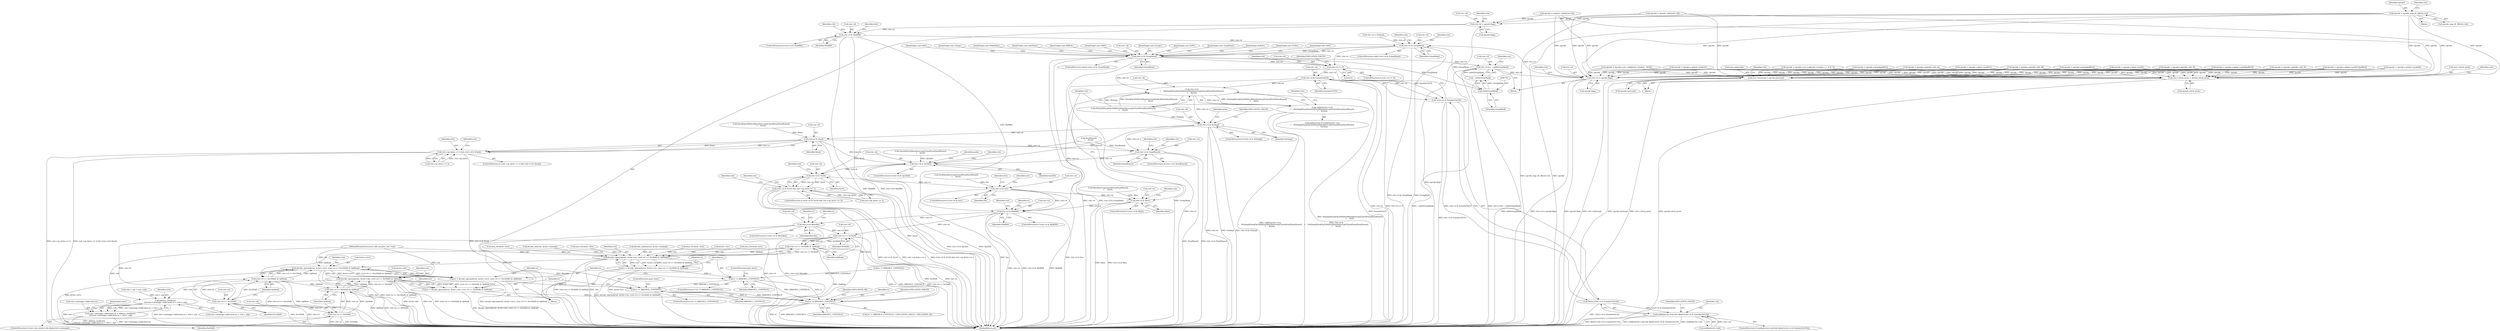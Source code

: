digraph "0_linux_d9092f52d7e61dd1557f2db2400ddb430e85937e@array" {
"1000450" [label="(Call,opcode = opcode_map_0f_38[ctxt->b])"];
"1000457" [label="(Call,ctxt->d = opcode.flags)"];
"1000465" [label="(Call,ctxt->d & ModRM)"];
"1000514" [label="(Call,ctxt->d & GroupMask)"];
"1000521" [label="(Call,ctxt->d & GroupMask)"];
"1000772" [label="(Call,ctxt->d &= ~(u64)GroupMask)"];
"1000780" [label="(Call,ctxt->d |= opcode.flags)"];
"1000777" [label="(Call,(u64)GroupMask)"];
"1000776" [label="(Call,~(u64)GroupMask)"];
"1000788" [label="(Call,ctxt->d == 0)"];
"1000812" [label="(Call,ctxt->d & EmulateOnUD)"];
"1000811" [label="(Call,!(ctxt->d & EmulateOnUD))"];
"1000810" [label="(Call,likely(!(ctxt->d & EmulateOnUD)))"];
"1000805" [label="(Call,unlikely(ctxt->ud) && likely(!(ctxt->d & EmulateOnUD)))"];
"1000821" [label="(Call,ctxt->d &\n\t    (NotImpl|Stack|Op3264|Sse|Mmx|Intercept|CheckPerm|NearBranch|\n\t     No16))"];
"1000820" [label="(Call,unlikely(ctxt->d &\n\t    (NotImpl|Stack|Op3264|Sse|Mmx|Intercept|CheckPerm|NearBranch|\n\t     No16)))"];
"1000858" [label="(Call,ctxt->d & NotImpl)"];
"1000877" [label="(Call,ctxt->d & Stack)"];
"1000871" [label="(Call,ctxt->op_bytes == 4 && (ctxt->d & Stack))"];
"1000889" [label="(Call,ctxt->d & NearBranch)"];
"1000900" [label="(Call,ctxt->d & Op3264)"];
"1000923" [label="(Call,ctxt->d & No16)"];
"1000922" [label="(Call,(ctxt->d & No16) && ctxt->op_bytes == 2)"];
"1000939" [label="(Call,ctxt->d & Sse)"];
"1000951" [label="(Call,ctxt->d & Mmx)"];
"1000962" [label="(Call,ctxt->d & ModRM)"];
"1000992" [label="(Call,ctxt->d & MemAbs)"];
"1001040" [label="(Call,ctxt->d >> SrcShift)"];
"1001039" [label="(Call,(ctxt->d >> SrcShift) & OpMask)"];
"1001033" [label="(Call,decode_operand(ctxt, &ctxt->src, (ctxt->d >> SrcShift) & OpMask))"];
"1001031" [label="(Call,rc = decode_operand(ctxt, &ctxt->src, (ctxt->d >> SrcShift) & OpMask))"];
"1001047" [label="(Call,rc != X86EMUL_CONTINUE)"];
"1001067" [label="(Call,rc != X86EMUL_CONTINUE)"];
"1001123" [label="(Call,rc != X86EMUL_CONTINUE)"];
"1001053" [label="(Call,decode_operand(ctxt, &ctxt->src2, (ctxt->d >> Src2Shift) & OpMask))"];
"1001051" [label="(Call,rc = decode_operand(ctxt, &ctxt->src2, (ctxt->d >> Src2Shift) & OpMask))"];
"1001073" [label="(Call,decode_operand(ctxt, &ctxt->dst, (ctxt->d >> DstShift) & OpMask))"];
"1001071" [label="(Call,rc = decode_operand(ctxt, &ctxt->dst, (ctxt->d >> DstShift) & OpMask))"];
"1001105" [label="(Call,address_mask(ctxt,\n \t\t\t\t\tctxt->memopp->addr.mem.ea + ctxt->_eip))"];
"1001095" [label="(Call,ctxt->memopp->addr.mem.ea = address_mask(ctxt,\n \t\t\t\t\tctxt->memopp->addr.mem.ea + ctxt->_eip))"];
"1001059" [label="(Call,(ctxt->d >> Src2Shift) & OpMask)"];
"1001079" [label="(Call,(ctxt->d >> DstShift) & OpMask)"];
"1001060" [label="(Call,ctxt->d >> Src2Shift)"];
"1001080" [label="(Call,ctxt->d >> DstShift)"];
"1000843" [label="(Call,ctxt->check_perm = opcode.check_perm)"];
"1000850" [label="(Call,ctxt->intercept = opcode.intercept)"];
"1001096" [label="(Call,ctxt->memopp->addr.mem.ea)"];
"1000458" [label="(Call,ctxt->d)"];
"1001041" [label="(Call,ctxt->d)"];
"1000858" [label="(Call,ctxt->d & NotImpl)"];
"1000695" [label="(Call,opcode = opcode.u.esc->op[(ctxt->modrm >> 3) & 7])"];
"1000467" [label="(Identifier,ctxt)"];
"1000597" [label="(Call,opcode = opcode.u.group[goffset])"];
"1001006" [label="(Call,rc != X86EMUL_CONTINUE)"];
"1001084" [label="(Identifier,DstShift)"];
"1000827" [label="(Call,Stack|Op3264|Sse|Mmx|Intercept|CheckPerm|NearBranch|\n\t     No16)"];
"1001046" [label="(ControlStructure,if (rc != X86EMUL_CONTINUE))"];
"1000900" [label="(Call,ctxt->d & Op3264)"];
"1001053" [label="(Call,decode_operand(ctxt, &ctxt->src2, (ctxt->d >> Src2Shift) & OpMask))"];
"1000825" [label="(Call,NotImpl|Stack|Op3264|Sse|Mmx|Intercept|CheckPerm|NearBranch|\n\t     No16)"];
"1001044" [label="(Identifier,SrcShift)"];
"1000850" [label="(Call,ctxt->intercept = opcode.intercept)"];
"1000649" [label="(JumpTarget,case 0xf2:)"];
"1000133" [label="(Block,)"];
"1000660" [label="(JumpTarget,case 0xf3:)"];
"1000781" [label="(Call,ctxt->d)"];
"1000792" [label="(Literal,0)"];
"1000794" [label="(Identifier,EMULATION_FAILED)"];
"1001045" [label="(Identifier,OpMask)"];
"1001126" [label="(Identifier,EMULATION_FAILED)"];
"1000998" [label="(Identifier,rc)"];
"1000451" [label="(Identifier,opcode)"];
"1000722" [label="(Call,opcode = opcode.u.idual->mod3)"];
"1000890" [label="(Call,ctxt->d)"];
"1001040" [label="(Call,ctxt->d >> SrcShift)"];
"1000941" [label="(Identifier,ctxt)"];
"1000806" [label="(Call,unlikely(ctxt->ud))"];
"1001050" [label="(ControlStructure,goto done;)"];
"1001051" [label="(Call,rc = decode_operand(ctxt, &ctxt->src2, (ctxt->d >> Src2Shift) & OpMask))"];
"1000465" [label="(Call,ctxt->d & ModRM)"];
"1000469" [label="(Identifier,ModRM)"];
"1000969" [label="(Identifier,rc)"];
"1000797" [label="(Identifier,ctxt)"];
"1000481" [label="(Identifier,ctxt)"];
"1000759" [label="(Call,opcode = opcode.u.mdual->mode32)"];
"1000527" [label="(JumpTarget,case Group:)"];
"1000130" [label="(MethodParameterIn,struct x86_emulate_ctxt *ctxt)"];
"1000513" [label="(ControlStructure,while (ctxt->d & GroupMask))"];
"1000871" [label="(Call,ctxt->op_bytes == 4 && (ctxt->d & Stack))"];
"1001048" [label="(Identifier,rc)"];
"1000780" [label="(Call,ctxt->d |= opcode.flags)"];
"1000519" [label="(Block,)"];
"1000935" [label="(Identifier,ctxt)"];
"1000964" [label="(Identifier,ctxt)"];
"1000851" [label="(Call,ctxt->intercept)"];
"1000831" [label="(Call,Sse|Mmx|Intercept|CheckPerm|NearBranch|\n\t     No16)"];
"1001007" [label="(Identifier,rc)"];
"1000784" [label="(Call,opcode.flags)"];
"1001055" [label="(Call,&ctxt->src2)"];
"1001066" [label="(ControlStructure,if (rc != X86EMUL_CONTINUE))"];
"1000779" [label="(Identifier,GroupMask)"];
"1000902" [label="(Identifier,ctxt)"];
"1000782" [label="(Identifier,ctxt)"];
"1001031" [label="(Call,rc = decode_operand(ctxt, &ctxt->src, (ctxt->d >> SrcShift) & OpMask))"];
"1000854" [label="(Call,opcode.intercept)"];
"1000924" [label="(Call,ctxt->d)"];
"1001035" [label="(Call,&ctxt->src)"];
"1000421" [label="(Call,insn_fetch(u8, ctxt))"];
"1000991" [label="(ControlStructure,if (ctxt->d & MemAbs))"];
"1000962" [label="(Call,ctxt->d & ModRM)"];
"1000844" [label="(Call,ctxt->check_perm)"];
"1000169" [label="(Call,ctxt->_eip = ctxt->eip)"];
"1000398" [label="(Call,opcode = opcode_table[ctxt->b])"];
"1000777" [label="(Call,(u64)GroupMask)"];
"1001075" [label="(Call,&ctxt->dst)"];
"1000713" [label="(JumpTarget,case InstrDual:)"];
"1001049" [label="(Identifier,X86EMUL_CONTINUE)"];
"1000822" [label="(Call,ctxt->d)"];
"1000953" [label="(Identifier,ctxt)"];
"1001128" [label="(MethodReturn,int)"];
"1000589" [label="(JumpTarget,case RMExt:)"];
"1001106" [label="(Identifier,ctxt)"];
"1001069" [label="(Identifier,X86EMUL_CONTINUE)"];
"1000993" [label="(Call,ctxt->d)"];
"1001070" [label="(ControlStructure,goto done;)"];
"1001080" [label="(Call,ctxt->d >> DstShift)"];
"1000818" [label="(Identifier,EMULATION_FAILED)"];
"1001033" [label="(Call,decode_operand(ctxt, &ctxt->src, (ctxt->d >> SrcShift) & OpMask))"];
"1000769" [label="(JumpTarget,default:)"];
"1000992" [label="(Call,ctxt->d & MemAbs)"];
"1000515" [label="(Call,ctxt->d)"];
"1000520" [label="(ControlStructure,switch (ctxt->d & GroupMask))"];
"1000638" [label="(JumpTarget,case 0x66:)"];
"1000878" [label="(Call,ctxt->d)"];
"1000820" [label="(Call,unlikely(ctxt->d &\n\t    (NotImpl|Stack|Op3264|Sse|Mmx|Intercept|CheckPerm|NearBranch|\n\t     No16)))"];
"1000925" [label="(Identifier,ctxt)"];
"1000922" [label="(Call,(ctxt->d & No16) && ctxt->op_bytes == 2)"];
"1000474" [label="(Call,insn_fetch(u8, ctxt))"];
"1001054" [label="(Identifier,ctxt)"];
"1000860" [label="(Identifier,ctxt)"];
"1000923" [label="(Call,ctxt->d & No16)"];
"1001120" [label="(JumpTarget,done:)"];
"1000811" [label="(Call,!(ctxt->d & EmulateOnUD))"];
"1000521" [label="(Call,ctxt->d & GroupMask)"];
"1000852" [label="(Identifier,ctxt)"];
"1000950" [label="(ControlStructure,if (ctxt->d & Mmx))"];
"1001032" [label="(Identifier,rc)"];
"1000525" [label="(Identifier,GroupMask)"];
"1000424" [label="(Call,opcode = twobyte_table[ctxt->b])"];
"1000749" [label="(Call,opcode = opcode.u.mdual->mode64)"];
"1000881" [label="(Identifier,Stack)"];
"1000857" [label="(ControlStructure,if (ctxt->d & NotImpl))"];
"1000514" [label="(Call,ctxt->d & GroupMask)"];
"1000899" [label="(ControlStructure,if (ctxt->d & Op3264))"];
"1000951" [label="(Call,ctxt->d & Mmx)"];
"1001125" [label="(Identifier,X86EMUL_CONTINUE)"];
"1000679" [label="(Call,opcode = opcode.u.esc->high[ctxt->modrm - 0xc0])"];
"1000823" [label="(Identifier,ctxt)"];
"1001052" [label="(Identifier,rc)"];
"1000877" [label="(Call,ctxt->d & Stack)"];
"1000788" [label="(Call,ctxt->d == 0)"];
"1001068" [label="(Identifier,rc)"];
"1000813" [label="(Call,ctxt->d)"];
"1000859" [label="(Call,ctxt->d)"];
"1000457" [label="(Call,ctxt->d = opcode.flags)"];
"1000867" [label="(Identifier,mode)"];
"1000845" [label="(Identifier,ctxt)"];
"1000790" [label="(Identifier,ctxt)"];
"1001105" [label="(Call,address_mask(ctxt,\n \t\t\t\t\tctxt->memopp->addr.mem.ea + ctxt->_eip))"];
"1000904" [label="(Identifier,Op3264)"];
"1000952" [label="(Call,ctxt->d)"];
"1000893" [label="(Identifier,NearBranch)"];
"1000522" [label="(Call,ctxt->d)"];
"1001039" [label="(Call,(ctxt->d >> SrcShift) & OpMask)"];
"1000928" [label="(Call,ctxt->op_bytes == 2)"];
"1000516" [label="(Identifier,ctxt)"];
"1000927" [label="(Identifier,No16)"];
"1000819" [label="(ControlStructure,if (unlikely(ctxt->d &\n\t    (NotImpl|Stack|Op3264|Sse|Mmx|Intercept|CheckPerm|NearBranch|\n\t     No16))))"];
"1000938" [label="(ControlStructure,if (ctxt->d & Sse))"];
"1000804" [label="(ControlStructure,if (unlikely(ctxt->ud) && likely(!(ctxt->d & EmulateOnUD))))"];
"1001122" [label="(Call,(rc != X86EMUL_CONTINUE) ? EMULATION_FAILED : EMULATION_OK)"];
"1000864" [label="(Identifier,EMULATION_FAILED)"];
"1000896" [label="(Identifier,ctxt)"];
"1000839" [label="(Call,NearBranch|\n\t     No16)"];
"1000843" [label="(Call,ctxt->check_perm = opcode.check_perm)"];
"1000888" [label="(ControlStructure,if (ctxt->d & NearBranch))"];
"1001123" [label="(Call,rc != X86EMUL_CONTINUE)"];
"1001095" [label="(Call,ctxt->memopp->addr.mem.ea = address_mask(ctxt,\n \t\t\t\t\tctxt->memopp->addr.mem.ea + ctxt->_eip))"];
"1001085" [label="(Identifier,OpMask)"];
"1001067" [label="(Call,rc != X86EMUL_CONTINUE)"];
"1000955" [label="(Identifier,Mmx)"];
"1000946" [label="(Identifier,ctxt)"];
"1000963" [label="(Call,ctxt->d)"];
"1000961" [label="(ControlStructure,if (ctxt->d & ModRM))"];
"1001065" [label="(Identifier,OpMask)"];
"1000901" [label="(Call,ctxt->d)"];
"1000672" [label="(JumpTarget,case Escape:)"];
"1000870" [label="(ControlStructure,if (ctxt->op_bytes == 4 && (ctxt->d & Stack)))"];
"1000958" [label="(Identifier,ctxt)"];
"1001089" [label="(Identifier,ctxt)"];
"1001127" [label="(Identifier,EMULATION_OK)"];
"1001071" [label="(Call,rc = decode_operand(ctxt, &ctxt->dst, (ctxt->d >> DstShift) & OpMask))"];
"1000966" [label="(Identifier,ModRM)"];
"1000508" [label="(Call,ctxt->d = NotImpl)"];
"1001059" [label="(Call,(ctxt->d >> Src2Shift) & OpMask)"];
"1001061" [label="(Call,ctxt->d)"];
"1001073" [label="(Call,decode_operand(ctxt, &ctxt->dst, (ctxt->d >> DstShift) & OpMask))"];
"1000996" [label="(Identifier,MemAbs)"];
"1000829" [label="(Call,Op3264|Sse|Mmx|Intercept|CheckPerm|NearBranch|\n\t     No16)"];
"1000776" [label="(Call,~(u64)GroupMask)"];
"1000537" [label="(Call,opcode = opcode.u.group[goffset])"];
"1000930" [label="(Identifier,ctxt)"];
"1000518" [label="(Identifier,GroupMask)"];
"1000661" [label="(Call,opcode = opcode.u.gprefix->pfx_f3)"];
"1000627" [label="(JumpTarget,case 0x00:)"];
"1000459" [label="(Identifier,ctxt)"];
"1000472" [label="(Identifier,ctxt)"];
"1001081" [label="(Call,ctxt->d)"];
"1000523" [label="(Identifier,ctxt)"];
"1000872" [label="(Call,ctxt->op_bytes == 4)"];
"1000921" [label="(ControlStructure,if ((ctxt->d & No16) && ctxt->op_bytes == 2))"];
"1000862" [label="(Identifier,NotImpl)"];
"1000461" [label="(Call,opcode.flags)"];
"1000999" [label="(Call,decode_abs(ctxt, &ctxt->memop))"];
"1000464" [label="(ControlStructure,if (ctxt->d & ModRM))"];
"1000547" [label="(JumpTarget,case GroupDual:)"];
"1000939" [label="(Call,ctxt->d & Sse)"];
"1000447" [label="(Call,insn_fetch(u8, ctxt))"];
"1000787" [label="(ControlStructure,if (ctxt->d == 0))"];
"1000821" [label="(Call,ctxt->d &\n\t    (NotImpl|Stack|Op3264|Sse|Mmx|Intercept|CheckPerm|NearBranch|\n\t     No16))"];
"1000810" [label="(Call,likely(!(ctxt->d & EmulateOnUD)))"];
"1000812" [label="(Call,ctxt->d & EmulateOnUD)"];
"1000628" [label="(Call,opcode = opcode.u.gprefix->pfx_no)"];
"1001034" [label="(Identifier,ctxt)"];
"1001107" [label="(Call,ctxt->memopp->addr.mem.ea + ctxt->_eip)"];
"1000889" [label="(Call,ctxt->d & NearBranch)"];
"1000437" [label="(Block,)"];
"1000805" [label="(Call,unlikely(ctxt->ud) && likely(!(ctxt->d & EmulateOnUD)))"];
"1000742" [label="(JumpTarget,case ModeDual:)"];
"1000772" [label="(Call,ctxt->d &= ~(u64)GroupMask)"];
"1000943" [label="(Identifier,Sse)"];
"1001072" [label="(Identifier,rc)"];
"1000908" [label="(Identifier,mode)"];
"1000452" [label="(Call,opcode_map_0f_38[ctxt->b])"];
"1000884" [label="(Identifier,ctxt)"];
"1000833" [label="(Call,Mmx|Intercept|CheckPerm|NearBranch|\n\t     No16)"];
"1001074" [label="(Identifier,ctxt)"];
"1001047" [label="(Call,rc != X86EMUL_CONTINUE)"];
"1000994" [label="(Identifier,ctxt)"];
"1000650" [label="(Call,opcode = opcode.u.gprefix->pfx_f2)"];
"1000789" [label="(Call,ctxt->d)"];
"1000970" [label="(Call,decode_modrm(ctxt, &ctxt->memop))"];
"1000607" [label="(JumpTarget,case Prefix:)"];
"1001079" [label="(Call,(ctxt->d >> DstShift) & OpMask)"];
"1000450" [label="(Call,opcode = opcode_map_0f_38[ctxt->b])"];
"1000891" [label="(Identifier,ctxt)"];
"1001064" [label="(Identifier,Src2Shift)"];
"1000577" [label="(Call,opcode = opcode.u.gdual->mod012[goffset])"];
"1000732" [label="(Call,opcode = opcode.u.idual->mod012)"];
"1000773" [label="(Call,ctxt->d)"];
"1000277" [label="(Call,insn_fetch(u8, ctxt))"];
"1000639" [label="(Call,opcode = opcode.u.gprefix->pfx_66)"];
"1000940" [label="(Call,ctxt->d)"];
"1001060" [label="(Call,ctxt->d >> Src2Shift)"];
"1001086" [label="(ControlStructure,if (ctxt->rip_relative && likely(ctxt->memopp)))"];
"1000816" [label="(Identifier,EmulateOnUD)"];
"1001124" [label="(Identifier,rc)"];
"1000842" [label="(Block,)"];
"1000466" [label="(Call,ctxt->d)"];
"1000565" [label="(Call,opcode = opcode.u.gdual->mod3[goffset])"];
"1000847" [label="(Call,opcode.check_perm)"];
"1000450" -> "1000437"  [label="AST: "];
"1000450" -> "1000452"  [label="CFG: "];
"1000451" -> "1000450"  [label="AST: "];
"1000452" -> "1000450"  [label="AST: "];
"1000459" -> "1000450"  [label="CFG: "];
"1000450" -> "1001128"  [label="DDG: opcode_map_0f_38[ctxt->b]"];
"1000450" -> "1001128"  [label="DDG: opcode"];
"1000450" -> "1000457"  [label="DDG: opcode"];
"1000450" -> "1000780"  [label="DDG: opcode"];
"1000450" -> "1000843"  [label="DDG: opcode"];
"1000450" -> "1000850"  [label="DDG: opcode"];
"1000457" -> "1000133"  [label="AST: "];
"1000457" -> "1000461"  [label="CFG: "];
"1000458" -> "1000457"  [label="AST: "];
"1000461" -> "1000457"  [label="AST: "];
"1000467" -> "1000457"  [label="CFG: "];
"1000457" -> "1001128"  [label="DDG: opcode.flags"];
"1000424" -> "1000457"  [label="DDG: opcode"];
"1000398" -> "1000457"  [label="DDG: opcode"];
"1000457" -> "1000465"  [label="DDG: ctxt->d"];
"1000465" -> "1000464"  [label="AST: "];
"1000465" -> "1000469"  [label="CFG: "];
"1000466" -> "1000465"  [label="AST: "];
"1000469" -> "1000465"  [label="AST: "];
"1000472" -> "1000465"  [label="CFG: "];
"1000481" -> "1000465"  [label="CFG: "];
"1000465" -> "1001128"  [label="DDG: ctxt->d & ModRM"];
"1000465" -> "1001128"  [label="DDG: ModRM"];
"1000465" -> "1000514"  [label="DDG: ctxt->d"];
"1000465" -> "1000962"  [label="DDG: ModRM"];
"1000514" -> "1000513"  [label="AST: "];
"1000514" -> "1000518"  [label="CFG: "];
"1000515" -> "1000514"  [label="AST: "];
"1000518" -> "1000514"  [label="AST: "];
"1000523" -> "1000514"  [label="CFG: "];
"1000790" -> "1000514"  [label="CFG: "];
"1000514" -> "1001128"  [label="DDG: ctxt->d & GroupMask"];
"1000514" -> "1001128"  [label="DDG: GroupMask"];
"1000508" -> "1000514"  [label="DDG: ctxt->d"];
"1000780" -> "1000514"  [label="DDG: ctxt->d"];
"1000777" -> "1000514"  [label="DDG: GroupMask"];
"1000514" -> "1000521"  [label="DDG: ctxt->d"];
"1000514" -> "1000521"  [label="DDG: GroupMask"];
"1000514" -> "1000788"  [label="DDG: ctxt->d"];
"1000521" -> "1000520"  [label="AST: "];
"1000521" -> "1000525"  [label="CFG: "];
"1000522" -> "1000521"  [label="AST: "];
"1000525" -> "1000521"  [label="AST: "];
"1000527" -> "1000521"  [label="CFG: "];
"1000547" -> "1000521"  [label="CFG: "];
"1000589" -> "1000521"  [label="CFG: "];
"1000607" -> "1000521"  [label="CFG: "];
"1000627" -> "1000521"  [label="CFG: "];
"1000638" -> "1000521"  [label="CFG: "];
"1000649" -> "1000521"  [label="CFG: "];
"1000660" -> "1000521"  [label="CFG: "];
"1000672" -> "1000521"  [label="CFG: "];
"1000713" -> "1000521"  [label="CFG: "];
"1000742" -> "1000521"  [label="CFG: "];
"1000769" -> "1000521"  [label="CFG: "];
"1000521" -> "1001128"  [label="DDG: GroupMask"];
"1000521" -> "1001128"  [label="DDG: ctxt->d"];
"1000521" -> "1001128"  [label="DDG: ctxt->d & GroupMask"];
"1000521" -> "1000772"  [label="DDG: ctxt->d"];
"1000521" -> "1000777"  [label="DDG: GroupMask"];
"1000521" -> "1000788"  [label="DDG: ctxt->d"];
"1000772" -> "1000519"  [label="AST: "];
"1000772" -> "1000776"  [label="CFG: "];
"1000773" -> "1000772"  [label="AST: "];
"1000776" -> "1000772"  [label="AST: "];
"1000782" -> "1000772"  [label="CFG: "];
"1000772" -> "1001128"  [label="DDG: ~(u64)GroupMask"];
"1000772" -> "1001128"  [label="DDG: ctxt->d &= ~(u64)GroupMask"];
"1000776" -> "1000772"  [label="DDG: (u64)GroupMask"];
"1000772" -> "1000780"  [label="DDG: ctxt->d"];
"1000780" -> "1000519"  [label="AST: "];
"1000780" -> "1000784"  [label="CFG: "];
"1000781" -> "1000780"  [label="AST: "];
"1000784" -> "1000780"  [label="AST: "];
"1000516" -> "1000780"  [label="CFG: "];
"1000780" -> "1001128"  [label="DDG: ctxt->d |= opcode.flags"];
"1000780" -> "1001128"  [label="DDG: opcode.flags"];
"1000695" -> "1000780"  [label="DDG: opcode"];
"1000597" -> "1000780"  [label="DDG: opcode"];
"1000679" -> "1000780"  [label="DDG: opcode"];
"1000424" -> "1000780"  [label="DDG: opcode"];
"1000577" -> "1000780"  [label="DDG: opcode"];
"1000650" -> "1000780"  [label="DDG: opcode"];
"1000628" -> "1000780"  [label="DDG: opcode"];
"1000639" -> "1000780"  [label="DDG: opcode"];
"1000661" -> "1000780"  [label="DDG: opcode"];
"1000565" -> "1000780"  [label="DDG: opcode"];
"1000749" -> "1000780"  [label="DDG: opcode"];
"1000759" -> "1000780"  [label="DDG: opcode"];
"1000722" -> "1000780"  [label="DDG: opcode"];
"1000537" -> "1000780"  [label="DDG: opcode"];
"1000398" -> "1000780"  [label="DDG: opcode"];
"1000732" -> "1000780"  [label="DDG: opcode"];
"1000777" -> "1000776"  [label="AST: "];
"1000777" -> "1000779"  [label="CFG: "];
"1000778" -> "1000777"  [label="AST: "];
"1000779" -> "1000777"  [label="AST: "];
"1000776" -> "1000777"  [label="CFG: "];
"1000777" -> "1000776"  [label="DDG: GroupMask"];
"1000776" -> "1001128"  [label="DDG: (u64)GroupMask"];
"1000788" -> "1000787"  [label="AST: "];
"1000788" -> "1000792"  [label="CFG: "];
"1000789" -> "1000788"  [label="AST: "];
"1000792" -> "1000788"  [label="AST: "];
"1000794" -> "1000788"  [label="CFG: "];
"1000797" -> "1000788"  [label="CFG: "];
"1000788" -> "1001128"  [label="DDG: ctxt->d"];
"1000788" -> "1001128"  [label="DDG: ctxt->d == 0"];
"1000788" -> "1000812"  [label="DDG: ctxt->d"];
"1000788" -> "1000821"  [label="DDG: ctxt->d"];
"1000812" -> "1000811"  [label="AST: "];
"1000812" -> "1000816"  [label="CFG: "];
"1000813" -> "1000812"  [label="AST: "];
"1000816" -> "1000812"  [label="AST: "];
"1000811" -> "1000812"  [label="CFG: "];
"1000812" -> "1001128"  [label="DDG: EmulateOnUD"];
"1000812" -> "1001128"  [label="DDG: ctxt->d"];
"1000812" -> "1000811"  [label="DDG: ctxt->d"];
"1000812" -> "1000811"  [label="DDG: EmulateOnUD"];
"1000812" -> "1000821"  [label="DDG: ctxt->d"];
"1000811" -> "1000810"  [label="AST: "];
"1000810" -> "1000811"  [label="CFG: "];
"1000811" -> "1001128"  [label="DDG: ctxt->d & EmulateOnUD"];
"1000811" -> "1000810"  [label="DDG: ctxt->d & EmulateOnUD"];
"1000810" -> "1000805"  [label="AST: "];
"1000805" -> "1000810"  [label="CFG: "];
"1000810" -> "1001128"  [label="DDG: !(ctxt->d & EmulateOnUD)"];
"1000810" -> "1000805"  [label="DDG: !(ctxt->d & EmulateOnUD)"];
"1000805" -> "1000804"  [label="AST: "];
"1000805" -> "1000806"  [label="CFG: "];
"1000806" -> "1000805"  [label="AST: "];
"1000818" -> "1000805"  [label="CFG: "];
"1000823" -> "1000805"  [label="CFG: "];
"1000805" -> "1001128"  [label="DDG: likely(!(ctxt->d & EmulateOnUD))"];
"1000805" -> "1001128"  [label="DDG: unlikely(ctxt->ud) && likely(!(ctxt->d & EmulateOnUD))"];
"1000805" -> "1001128"  [label="DDG: unlikely(ctxt->ud)"];
"1000806" -> "1000805"  [label="DDG: ctxt->ud"];
"1000821" -> "1000820"  [label="AST: "];
"1000821" -> "1000825"  [label="CFG: "];
"1000822" -> "1000821"  [label="AST: "];
"1000825" -> "1000821"  [label="AST: "];
"1000820" -> "1000821"  [label="CFG: "];
"1000821" -> "1001128"  [label="DDG: NotImpl|Stack|Op3264|Sse|Mmx|Intercept|CheckPerm|NearBranch|\n\t     No16"];
"1000821" -> "1000820"  [label="DDG: ctxt->d"];
"1000821" -> "1000820"  [label="DDG: NotImpl|Stack|Op3264|Sse|Mmx|Intercept|CheckPerm|NearBranch|\n\t     No16"];
"1000825" -> "1000821"  [label="DDG: NotImpl"];
"1000825" -> "1000821"  [label="DDG: Stack|Op3264|Sse|Mmx|Intercept|CheckPerm|NearBranch|\n\t     No16"];
"1000821" -> "1000858"  [label="DDG: ctxt->d"];
"1000821" -> "1000962"  [label="DDG: ctxt->d"];
"1000820" -> "1000819"  [label="AST: "];
"1000845" -> "1000820"  [label="CFG: "];
"1000964" -> "1000820"  [label="CFG: "];
"1000820" -> "1001128"  [label="DDG: unlikely(ctxt->d &\n\t    (NotImpl|Stack|Op3264|Sse|Mmx|Intercept|CheckPerm|NearBranch|\n\t     No16))"];
"1000820" -> "1001128"  [label="DDG: ctxt->d &\n\t    (NotImpl|Stack|Op3264|Sse|Mmx|Intercept|CheckPerm|NearBranch|\n\t     No16)"];
"1000858" -> "1000857"  [label="AST: "];
"1000858" -> "1000862"  [label="CFG: "];
"1000859" -> "1000858"  [label="AST: "];
"1000862" -> "1000858"  [label="AST: "];
"1000864" -> "1000858"  [label="CFG: "];
"1000867" -> "1000858"  [label="CFG: "];
"1000858" -> "1001128"  [label="DDG: ctxt->d & NotImpl"];
"1000858" -> "1001128"  [label="DDG: ctxt->d"];
"1000858" -> "1001128"  [label="DDG: NotImpl"];
"1000825" -> "1000858"  [label="DDG: NotImpl"];
"1000858" -> "1000877"  [label="DDG: ctxt->d"];
"1000858" -> "1000889"  [label="DDG: ctxt->d"];
"1000858" -> "1000900"  [label="DDG: ctxt->d"];
"1000877" -> "1000871"  [label="AST: "];
"1000877" -> "1000881"  [label="CFG: "];
"1000878" -> "1000877"  [label="AST: "];
"1000881" -> "1000877"  [label="AST: "];
"1000871" -> "1000877"  [label="CFG: "];
"1000877" -> "1001128"  [label="DDG: Stack"];
"1000877" -> "1000871"  [label="DDG: ctxt->d"];
"1000877" -> "1000871"  [label="DDG: Stack"];
"1000827" -> "1000877"  [label="DDG: Stack"];
"1000877" -> "1000889"  [label="DDG: ctxt->d"];
"1000877" -> "1000900"  [label="DDG: ctxt->d"];
"1000871" -> "1000870"  [label="AST: "];
"1000871" -> "1000872"  [label="CFG: "];
"1000872" -> "1000871"  [label="AST: "];
"1000884" -> "1000871"  [label="CFG: "];
"1000891" -> "1000871"  [label="CFG: "];
"1000871" -> "1001128"  [label="DDG: ctxt->op_bytes == 4"];
"1000871" -> "1001128"  [label="DDG: ctxt->op_bytes == 4 && (ctxt->d & Stack)"];
"1000871" -> "1001128"  [label="DDG: ctxt->d & Stack"];
"1000872" -> "1000871"  [label="DDG: ctxt->op_bytes"];
"1000872" -> "1000871"  [label="DDG: 4"];
"1000889" -> "1000888"  [label="AST: "];
"1000889" -> "1000893"  [label="CFG: "];
"1000890" -> "1000889"  [label="AST: "];
"1000893" -> "1000889"  [label="AST: "];
"1000896" -> "1000889"  [label="CFG: "];
"1000902" -> "1000889"  [label="CFG: "];
"1000889" -> "1001128"  [label="DDG: NearBranch"];
"1000889" -> "1001128"  [label="DDG: ctxt->d & NearBranch"];
"1000839" -> "1000889"  [label="DDG: NearBranch"];
"1000889" -> "1000900"  [label="DDG: ctxt->d"];
"1000900" -> "1000899"  [label="AST: "];
"1000900" -> "1000904"  [label="CFG: "];
"1000901" -> "1000900"  [label="AST: "];
"1000904" -> "1000900"  [label="AST: "];
"1000908" -> "1000900"  [label="CFG: "];
"1000925" -> "1000900"  [label="CFG: "];
"1000900" -> "1001128"  [label="DDG: Op3264"];
"1000900" -> "1001128"  [label="DDG: ctxt->d & Op3264"];
"1000829" -> "1000900"  [label="DDG: Op3264"];
"1000900" -> "1000923"  [label="DDG: ctxt->d"];
"1000923" -> "1000922"  [label="AST: "];
"1000923" -> "1000927"  [label="CFG: "];
"1000924" -> "1000923"  [label="AST: "];
"1000927" -> "1000923"  [label="AST: "];
"1000930" -> "1000923"  [label="CFG: "];
"1000922" -> "1000923"  [label="CFG: "];
"1000923" -> "1001128"  [label="DDG: No16"];
"1000923" -> "1000922"  [label="DDG: ctxt->d"];
"1000923" -> "1000922"  [label="DDG: No16"];
"1000839" -> "1000923"  [label="DDG: No16"];
"1000923" -> "1000939"  [label="DDG: ctxt->d"];
"1000922" -> "1000921"  [label="AST: "];
"1000922" -> "1000928"  [label="CFG: "];
"1000928" -> "1000922"  [label="AST: "];
"1000935" -> "1000922"  [label="CFG: "];
"1000941" -> "1000922"  [label="CFG: "];
"1000922" -> "1001128"  [label="DDG: ctxt->d & No16"];
"1000922" -> "1001128"  [label="DDG: ctxt->op_bytes == 2"];
"1000922" -> "1001128"  [label="DDG: (ctxt->d & No16) && ctxt->op_bytes == 2"];
"1000928" -> "1000922"  [label="DDG: ctxt->op_bytes"];
"1000928" -> "1000922"  [label="DDG: 2"];
"1000939" -> "1000938"  [label="AST: "];
"1000939" -> "1000943"  [label="CFG: "];
"1000940" -> "1000939"  [label="AST: "];
"1000943" -> "1000939"  [label="AST: "];
"1000946" -> "1000939"  [label="CFG: "];
"1000953" -> "1000939"  [label="CFG: "];
"1000939" -> "1001128"  [label="DDG: ctxt->d & Sse"];
"1000939" -> "1001128"  [label="DDG: Sse"];
"1000831" -> "1000939"  [label="DDG: Sse"];
"1000939" -> "1000951"  [label="DDG: ctxt->d"];
"1000939" -> "1000962"  [label="DDG: ctxt->d"];
"1000951" -> "1000950"  [label="AST: "];
"1000951" -> "1000955"  [label="CFG: "];
"1000952" -> "1000951"  [label="AST: "];
"1000955" -> "1000951"  [label="AST: "];
"1000958" -> "1000951"  [label="CFG: "];
"1000964" -> "1000951"  [label="CFG: "];
"1000951" -> "1001128"  [label="DDG: ctxt->d & Mmx"];
"1000951" -> "1001128"  [label="DDG: Mmx"];
"1000833" -> "1000951"  [label="DDG: Mmx"];
"1000951" -> "1000962"  [label="DDG: ctxt->d"];
"1000962" -> "1000961"  [label="AST: "];
"1000962" -> "1000966"  [label="CFG: "];
"1000963" -> "1000962"  [label="AST: "];
"1000966" -> "1000962"  [label="AST: "];
"1000969" -> "1000962"  [label="CFG: "];
"1000994" -> "1000962"  [label="CFG: "];
"1000962" -> "1001128"  [label="DDG: ctxt->d & ModRM"];
"1000962" -> "1001128"  [label="DDG: ModRM"];
"1000962" -> "1001128"  [label="DDG: ctxt->d"];
"1000962" -> "1000992"  [label="DDG: ctxt->d"];
"1000962" -> "1001040"  [label="DDG: ctxt->d"];
"1000992" -> "1000991"  [label="AST: "];
"1000992" -> "1000996"  [label="CFG: "];
"1000993" -> "1000992"  [label="AST: "];
"1000996" -> "1000992"  [label="AST: "];
"1000998" -> "1000992"  [label="CFG: "];
"1001007" -> "1000992"  [label="CFG: "];
"1000992" -> "1001128"  [label="DDG: MemAbs"];
"1000992" -> "1001128"  [label="DDG: ctxt->d"];
"1000992" -> "1001128"  [label="DDG: ctxt->d & MemAbs"];
"1000992" -> "1001040"  [label="DDG: ctxt->d"];
"1001040" -> "1001039"  [label="AST: "];
"1001040" -> "1001044"  [label="CFG: "];
"1001041" -> "1001040"  [label="AST: "];
"1001044" -> "1001040"  [label="AST: "];
"1001045" -> "1001040"  [label="CFG: "];
"1001040" -> "1001128"  [label="DDG: ctxt->d"];
"1001040" -> "1001128"  [label="DDG: SrcShift"];
"1001040" -> "1001039"  [label="DDG: ctxt->d"];
"1001040" -> "1001039"  [label="DDG: SrcShift"];
"1001040" -> "1001060"  [label="DDG: ctxt->d"];
"1001039" -> "1001033"  [label="AST: "];
"1001039" -> "1001045"  [label="CFG: "];
"1001045" -> "1001039"  [label="AST: "];
"1001033" -> "1001039"  [label="CFG: "];
"1001039" -> "1001128"  [label="DDG: ctxt->d >> SrcShift"];
"1001039" -> "1001128"  [label="DDG: OpMask"];
"1001039" -> "1001033"  [label="DDG: ctxt->d >> SrcShift"];
"1001039" -> "1001033"  [label="DDG: OpMask"];
"1001039" -> "1001059"  [label="DDG: OpMask"];
"1001033" -> "1001031"  [label="AST: "];
"1001034" -> "1001033"  [label="AST: "];
"1001035" -> "1001033"  [label="AST: "];
"1001031" -> "1001033"  [label="CFG: "];
"1001033" -> "1001128"  [label="DDG: &ctxt->src"];
"1001033" -> "1001128"  [label="DDG: ctxt"];
"1001033" -> "1001128"  [label="DDG: (ctxt->d >> SrcShift) & OpMask"];
"1001033" -> "1001031"  [label="DDG: ctxt"];
"1001033" -> "1001031"  [label="DDG: &ctxt->src"];
"1001033" -> "1001031"  [label="DDG: (ctxt->d >> SrcShift) & OpMask"];
"1000474" -> "1001033"  [label="DDG: ctxt"];
"1000421" -> "1001033"  [label="DDG: ctxt"];
"1000447" -> "1001033"  [label="DDG: ctxt"];
"1000970" -> "1001033"  [label="DDG: ctxt"];
"1000277" -> "1001033"  [label="DDG: ctxt"];
"1000999" -> "1001033"  [label="DDG: ctxt"];
"1000130" -> "1001033"  [label="DDG: ctxt"];
"1001033" -> "1001053"  [label="DDG: ctxt"];
"1001031" -> "1000133"  [label="AST: "];
"1001032" -> "1001031"  [label="AST: "];
"1001048" -> "1001031"  [label="CFG: "];
"1001031" -> "1001128"  [label="DDG: decode_operand(ctxt, &ctxt->src, (ctxt->d >> SrcShift) & OpMask)"];
"1001031" -> "1001047"  [label="DDG: rc"];
"1001047" -> "1001046"  [label="AST: "];
"1001047" -> "1001049"  [label="CFG: "];
"1001048" -> "1001047"  [label="AST: "];
"1001049" -> "1001047"  [label="AST: "];
"1001050" -> "1001047"  [label="CFG: "];
"1001052" -> "1001047"  [label="CFG: "];
"1001006" -> "1001047"  [label="DDG: X86EMUL_CONTINUE"];
"1001047" -> "1001067"  [label="DDG: X86EMUL_CONTINUE"];
"1001047" -> "1001123"  [label="DDG: rc"];
"1001047" -> "1001123"  [label="DDG: X86EMUL_CONTINUE"];
"1001067" -> "1001066"  [label="AST: "];
"1001067" -> "1001069"  [label="CFG: "];
"1001068" -> "1001067"  [label="AST: "];
"1001069" -> "1001067"  [label="AST: "];
"1001070" -> "1001067"  [label="CFG: "];
"1001072" -> "1001067"  [label="CFG: "];
"1001051" -> "1001067"  [label="DDG: rc"];
"1001067" -> "1001123"  [label="DDG: rc"];
"1001067" -> "1001123"  [label="DDG: X86EMUL_CONTINUE"];
"1001123" -> "1001122"  [label="AST: "];
"1001123" -> "1001125"  [label="CFG: "];
"1001124" -> "1001123"  [label="AST: "];
"1001125" -> "1001123"  [label="AST: "];
"1001126" -> "1001123"  [label="CFG: "];
"1001127" -> "1001123"  [label="CFG: "];
"1001123" -> "1001128"  [label="DDG: rc"];
"1001123" -> "1001128"  [label="DDG: X86EMUL_CONTINUE"];
"1001006" -> "1001123"  [label="DDG: rc"];
"1001006" -> "1001123"  [label="DDG: X86EMUL_CONTINUE"];
"1001071" -> "1001123"  [label="DDG: rc"];
"1001053" -> "1001051"  [label="AST: "];
"1001053" -> "1001059"  [label="CFG: "];
"1001054" -> "1001053"  [label="AST: "];
"1001055" -> "1001053"  [label="AST: "];
"1001059" -> "1001053"  [label="AST: "];
"1001051" -> "1001053"  [label="CFG: "];
"1001053" -> "1001128"  [label="DDG: &ctxt->src2"];
"1001053" -> "1001128"  [label="DDG: ctxt"];
"1001053" -> "1001128"  [label="DDG: (ctxt->d >> Src2Shift) & OpMask"];
"1001053" -> "1001051"  [label="DDG: ctxt"];
"1001053" -> "1001051"  [label="DDG: &ctxt->src2"];
"1001053" -> "1001051"  [label="DDG: (ctxt->d >> Src2Shift) & OpMask"];
"1000130" -> "1001053"  [label="DDG: ctxt"];
"1001059" -> "1001053"  [label="DDG: ctxt->d >> Src2Shift"];
"1001059" -> "1001053"  [label="DDG: OpMask"];
"1001053" -> "1001073"  [label="DDG: ctxt"];
"1001051" -> "1000133"  [label="AST: "];
"1001052" -> "1001051"  [label="AST: "];
"1001068" -> "1001051"  [label="CFG: "];
"1001051" -> "1001128"  [label="DDG: decode_operand(ctxt, &ctxt->src2, (ctxt->d >> Src2Shift) & OpMask)"];
"1001073" -> "1001071"  [label="AST: "];
"1001073" -> "1001079"  [label="CFG: "];
"1001074" -> "1001073"  [label="AST: "];
"1001075" -> "1001073"  [label="AST: "];
"1001079" -> "1001073"  [label="AST: "];
"1001071" -> "1001073"  [label="CFG: "];
"1001073" -> "1001128"  [label="DDG: &ctxt->dst"];
"1001073" -> "1001128"  [label="DDG: ctxt"];
"1001073" -> "1001128"  [label="DDG: (ctxt->d >> DstShift) & OpMask"];
"1001073" -> "1001071"  [label="DDG: ctxt"];
"1001073" -> "1001071"  [label="DDG: &ctxt->dst"];
"1001073" -> "1001071"  [label="DDG: (ctxt->d >> DstShift) & OpMask"];
"1000130" -> "1001073"  [label="DDG: ctxt"];
"1001079" -> "1001073"  [label="DDG: ctxt->d >> DstShift"];
"1001079" -> "1001073"  [label="DDG: OpMask"];
"1001073" -> "1001105"  [label="DDG: ctxt"];
"1001071" -> "1000133"  [label="AST: "];
"1001072" -> "1001071"  [label="AST: "];
"1001089" -> "1001071"  [label="CFG: "];
"1001071" -> "1001128"  [label="DDG: decode_operand(ctxt, &ctxt->dst, (ctxt->d >> DstShift) & OpMask)"];
"1001105" -> "1001095"  [label="AST: "];
"1001105" -> "1001107"  [label="CFG: "];
"1001106" -> "1001105"  [label="AST: "];
"1001107" -> "1001105"  [label="AST: "];
"1001095" -> "1001105"  [label="CFG: "];
"1001105" -> "1001128"  [label="DDG: ctxt->memopp->addr.mem.ea + ctxt->_eip"];
"1001105" -> "1001128"  [label="DDG: ctxt"];
"1001105" -> "1001095"  [label="DDG: ctxt"];
"1001105" -> "1001095"  [label="DDG: ctxt->memopp->addr.mem.ea + ctxt->_eip"];
"1000130" -> "1001105"  [label="DDG: ctxt"];
"1000169" -> "1001105"  [label="DDG: ctxt->_eip"];
"1001095" -> "1001086"  [label="AST: "];
"1001096" -> "1001095"  [label="AST: "];
"1001120" -> "1001095"  [label="CFG: "];
"1001095" -> "1001128"  [label="DDG: address_mask(ctxt,\n \t\t\t\t\tctxt->memopp->addr.mem.ea + ctxt->_eip)"];
"1001095" -> "1001128"  [label="DDG: ctxt->memopp->addr.mem.ea"];
"1001059" -> "1001065"  [label="CFG: "];
"1001060" -> "1001059"  [label="AST: "];
"1001065" -> "1001059"  [label="AST: "];
"1001059" -> "1001128"  [label="DDG: OpMask"];
"1001059" -> "1001128"  [label="DDG: ctxt->d >> Src2Shift"];
"1001060" -> "1001059"  [label="DDG: ctxt->d"];
"1001060" -> "1001059"  [label="DDG: Src2Shift"];
"1001059" -> "1001079"  [label="DDG: OpMask"];
"1001079" -> "1001085"  [label="CFG: "];
"1001080" -> "1001079"  [label="AST: "];
"1001085" -> "1001079"  [label="AST: "];
"1001079" -> "1001128"  [label="DDG: ctxt->d >> DstShift"];
"1001079" -> "1001128"  [label="DDG: OpMask"];
"1001080" -> "1001079"  [label="DDG: ctxt->d"];
"1001080" -> "1001079"  [label="DDG: DstShift"];
"1001060" -> "1001064"  [label="CFG: "];
"1001061" -> "1001060"  [label="AST: "];
"1001064" -> "1001060"  [label="AST: "];
"1001065" -> "1001060"  [label="CFG: "];
"1001060" -> "1001128"  [label="DDG: ctxt->d"];
"1001060" -> "1001128"  [label="DDG: Src2Shift"];
"1001060" -> "1001080"  [label="DDG: ctxt->d"];
"1001080" -> "1001084"  [label="CFG: "];
"1001081" -> "1001080"  [label="AST: "];
"1001084" -> "1001080"  [label="AST: "];
"1001085" -> "1001080"  [label="CFG: "];
"1001080" -> "1001128"  [label="DDG: DstShift"];
"1001080" -> "1001128"  [label="DDG: ctxt->d"];
"1000843" -> "1000842"  [label="AST: "];
"1000843" -> "1000847"  [label="CFG: "];
"1000844" -> "1000843"  [label="AST: "];
"1000847" -> "1000843"  [label="AST: "];
"1000852" -> "1000843"  [label="CFG: "];
"1000843" -> "1001128"  [label="DDG: ctxt->check_perm"];
"1000843" -> "1001128"  [label="DDG: opcode.check_perm"];
"1000695" -> "1000843"  [label="DDG: opcode"];
"1000597" -> "1000843"  [label="DDG: opcode"];
"1000679" -> "1000843"  [label="DDG: opcode"];
"1000424" -> "1000843"  [label="DDG: opcode"];
"1000577" -> "1000843"  [label="DDG: opcode"];
"1000650" -> "1000843"  [label="DDG: opcode"];
"1000628" -> "1000843"  [label="DDG: opcode"];
"1000639" -> "1000843"  [label="DDG: opcode"];
"1000661" -> "1000843"  [label="DDG: opcode"];
"1000565" -> "1000843"  [label="DDG: opcode"];
"1000749" -> "1000843"  [label="DDG: opcode"];
"1000759" -> "1000843"  [label="DDG: opcode"];
"1000722" -> "1000843"  [label="DDG: opcode"];
"1000537" -> "1000843"  [label="DDG: opcode"];
"1000398" -> "1000843"  [label="DDG: opcode"];
"1000732" -> "1000843"  [label="DDG: opcode"];
"1000850" -> "1000842"  [label="AST: "];
"1000850" -> "1000854"  [label="CFG: "];
"1000851" -> "1000850"  [label="AST: "];
"1000854" -> "1000850"  [label="AST: "];
"1000860" -> "1000850"  [label="CFG: "];
"1000850" -> "1001128"  [label="DDG: ctxt->intercept"];
"1000850" -> "1001128"  [label="DDG: opcode.intercept"];
"1000695" -> "1000850"  [label="DDG: opcode"];
"1000597" -> "1000850"  [label="DDG: opcode"];
"1000679" -> "1000850"  [label="DDG: opcode"];
"1000424" -> "1000850"  [label="DDG: opcode"];
"1000577" -> "1000850"  [label="DDG: opcode"];
"1000650" -> "1000850"  [label="DDG: opcode"];
"1000628" -> "1000850"  [label="DDG: opcode"];
"1000639" -> "1000850"  [label="DDG: opcode"];
"1000661" -> "1000850"  [label="DDG: opcode"];
"1000565" -> "1000850"  [label="DDG: opcode"];
"1000749" -> "1000850"  [label="DDG: opcode"];
"1000759" -> "1000850"  [label="DDG: opcode"];
"1000722" -> "1000850"  [label="DDG: opcode"];
"1000537" -> "1000850"  [label="DDG: opcode"];
"1000398" -> "1000850"  [label="DDG: opcode"];
"1000732" -> "1000850"  [label="DDG: opcode"];
}
